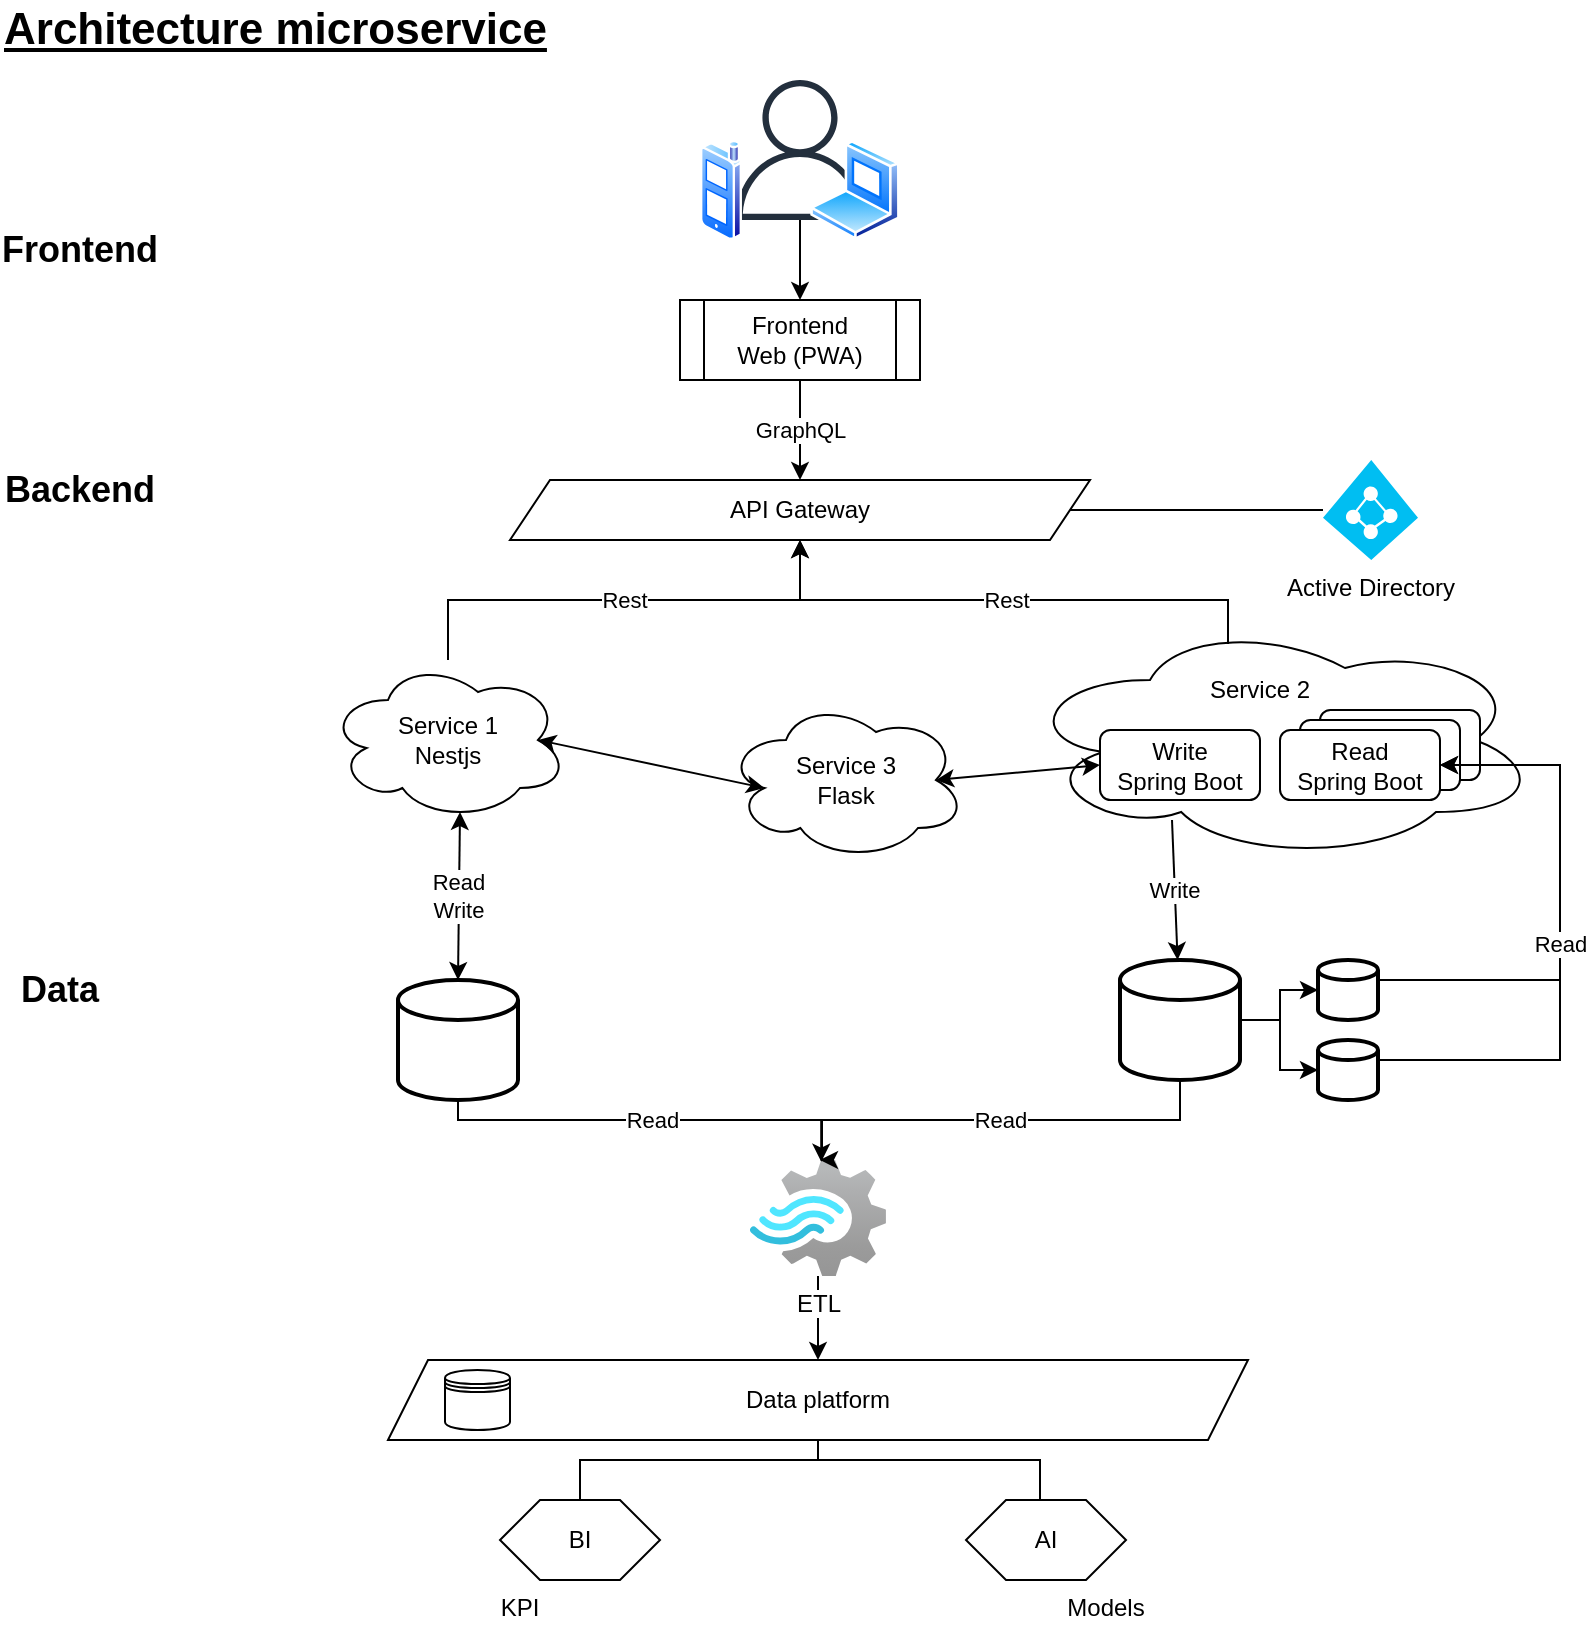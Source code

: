 <mxfile version="21.7.5" type="device">
  <diagram name="Page-1" id="aVjFmrydf4aVU_4HMge4">
    <mxGraphModel dx="1434" dy="771" grid="1" gridSize="10" guides="1" tooltips="1" connect="1" arrows="1" fold="1" page="1" pageScale="1" pageWidth="827" pageHeight="1169" math="0" shadow="0">
      <root>
        <mxCell id="0" />
        <mxCell id="1" parent="0" />
        <mxCell id="lkPDyyA_GnG9NekifaXn-1" value="" style="group" vertex="1" connectable="0" parent="1">
          <mxGeometry x="520" y="330" width="260" height="120" as="geometry" />
        </mxCell>
        <mxCell id="lkPDyyA_GnG9NekifaXn-2" value="" style="ellipse;shape=cloud;whiteSpace=wrap;html=1;" vertex="1" parent="lkPDyyA_GnG9NekifaXn-1">
          <mxGeometry width="260" height="120" as="geometry" />
        </mxCell>
        <mxCell id="lkPDyyA_GnG9NekifaXn-3" value="Write&lt;br&gt;Spring Boot" style="rounded=1;whiteSpace=wrap;html=1;" vertex="1" parent="lkPDyyA_GnG9NekifaXn-1">
          <mxGeometry x="40" y="55" width="80" height="35" as="geometry" />
        </mxCell>
        <mxCell id="lkPDyyA_GnG9NekifaXn-4" value="" style="rounded=1;whiteSpace=wrap;html=1;" vertex="1" parent="lkPDyyA_GnG9NekifaXn-1">
          <mxGeometry x="150" y="45" width="80" height="35" as="geometry" />
        </mxCell>
        <mxCell id="lkPDyyA_GnG9NekifaXn-5" value="" style="rounded=1;whiteSpace=wrap;html=1;" vertex="1" parent="lkPDyyA_GnG9NekifaXn-1">
          <mxGeometry x="140" y="50" width="80" height="35" as="geometry" />
        </mxCell>
        <mxCell id="lkPDyyA_GnG9NekifaXn-6" value="Read&lt;br&gt;Spring Boot" style="rounded=1;whiteSpace=wrap;html=1;" vertex="1" parent="lkPDyyA_GnG9NekifaXn-1">
          <mxGeometry x="130" y="55" width="80" height="35" as="geometry" />
        </mxCell>
        <mxCell id="lkPDyyA_GnG9NekifaXn-7" value="Service 2" style="text;html=1;strokeColor=none;fillColor=none;align=center;verticalAlign=middle;whiteSpace=wrap;rounded=0;" vertex="1" parent="lkPDyyA_GnG9NekifaXn-1">
          <mxGeometry x="90" y="20" width="60" height="30" as="geometry" />
        </mxCell>
        <mxCell id="lkPDyyA_GnG9NekifaXn-8" value="Architecture microservice" style="text;html=1;strokeColor=none;fillColor=none;align=left;verticalAlign=middle;whiteSpace=wrap;rounded=0;fontStyle=5;fontSize=22;" vertex="1" parent="1">
          <mxGeometry x="10" y="20" width="300" height="30" as="geometry" />
        </mxCell>
        <mxCell id="lkPDyyA_GnG9NekifaXn-9" value="" style="group" vertex="1" connectable="0" parent="1">
          <mxGeometry x="360" y="60" width="100" height="80" as="geometry" />
        </mxCell>
        <mxCell id="lkPDyyA_GnG9NekifaXn-10" value="" style="sketch=0;outlineConnect=0;fontColor=#232F3E;gradientColor=none;fillColor=#232F3D;strokeColor=none;dashed=0;verticalLabelPosition=bottom;verticalAlign=top;align=center;html=1;fontSize=12;fontStyle=0;aspect=fixed;pointerEvents=1;shape=mxgraph.aws4.user;" vertex="1" parent="lkPDyyA_GnG9NekifaXn-9">
          <mxGeometry x="15" width="70" height="70" as="geometry" />
        </mxCell>
        <mxCell id="lkPDyyA_GnG9NekifaXn-11" value="" style="image;aspect=fixed;perimeter=ellipsePerimeter;html=1;align=center;shadow=0;dashed=0;spacingTop=3;image=img/lib/active_directory/laptop_client.svg;" vertex="1" parent="lkPDyyA_GnG9NekifaXn-9">
          <mxGeometry x="55" y="30" width="45" height="50" as="geometry" />
        </mxCell>
        <mxCell id="lkPDyyA_GnG9NekifaXn-12" value="" style="image;aspect=fixed;perimeter=ellipsePerimeter;html=1;align=center;shadow=0;dashed=0;spacingTop=3;image=img/lib/active_directory/cell_phone.svg;" vertex="1" parent="lkPDyyA_GnG9NekifaXn-9">
          <mxGeometry y="30" width="21" height="50" as="geometry" />
        </mxCell>
        <mxCell id="lkPDyyA_GnG9NekifaXn-13" value="" style="edgeStyle=orthogonalEdgeStyle;rounded=0;orthogonalLoop=1;jettySize=auto;html=1;entryX=0.5;entryY=0;entryDx=0;entryDy=0;" edge="1" parent="1" source="lkPDyyA_GnG9NekifaXn-10" target="lkPDyyA_GnG9NekifaXn-15">
          <mxGeometry relative="1" as="geometry">
            <mxPoint x="410" y="160" as="targetPoint" />
          </mxGeometry>
        </mxCell>
        <mxCell id="lkPDyyA_GnG9NekifaXn-14" value="GraphQL" style="edgeStyle=orthogonalEdgeStyle;rounded=0;orthogonalLoop=1;jettySize=auto;html=1;" edge="1" parent="1" source="lkPDyyA_GnG9NekifaXn-15" target="lkPDyyA_GnG9NekifaXn-17">
          <mxGeometry relative="1" as="geometry" />
        </mxCell>
        <mxCell id="lkPDyyA_GnG9NekifaXn-15" value="Frontend&lt;br&gt;Web (PWA)" style="shape=process;whiteSpace=wrap;html=1;backgroundOutline=1;" vertex="1" parent="1">
          <mxGeometry x="350" y="170" width="120" height="40" as="geometry" />
        </mxCell>
        <mxCell id="lkPDyyA_GnG9NekifaXn-16" value="" style="edgeStyle=orthogonalEdgeStyle;rounded=0;orthogonalLoop=1;jettySize=auto;html=1;startArrow=none;startFill=0;endArrow=none;endFill=0;" edge="1" parent="1" source="lkPDyyA_GnG9NekifaXn-17" target="lkPDyyA_GnG9NekifaXn-18">
          <mxGeometry relative="1" as="geometry" />
        </mxCell>
        <mxCell id="lkPDyyA_GnG9NekifaXn-17" value="API Gateway" style="shape=parallelogram;perimeter=parallelogramPerimeter;whiteSpace=wrap;html=1;fixedSize=1;" vertex="1" parent="1">
          <mxGeometry x="265" y="260" width="290" height="30" as="geometry" />
        </mxCell>
        <mxCell id="lkPDyyA_GnG9NekifaXn-18" value="Active Directory" style="verticalLabelPosition=bottom;html=1;verticalAlign=top;align=center;strokeColor=none;fillColor=#00BEF2;shape=mxgraph.azure.azure_active_directory;" vertex="1" parent="1">
          <mxGeometry x="671.5" y="250" width="47.5" height="50" as="geometry" />
        </mxCell>
        <mxCell id="lkPDyyA_GnG9NekifaXn-19" value="Rest" style="edgeStyle=orthogonalEdgeStyle;rounded=0;orthogonalLoop=1;jettySize=auto;html=1;" edge="1" parent="1" source="lkPDyyA_GnG9NekifaXn-20" target="lkPDyyA_GnG9NekifaXn-17">
          <mxGeometry relative="1" as="geometry" />
        </mxCell>
        <mxCell id="lkPDyyA_GnG9NekifaXn-20" value="Service 1&lt;br&gt;Nestjs" style="ellipse;shape=cloud;whiteSpace=wrap;html=1;" vertex="1" parent="1">
          <mxGeometry x="174" y="350" width="120" height="80" as="geometry" />
        </mxCell>
        <mxCell id="lkPDyyA_GnG9NekifaXn-21" value="Rest" style="edgeStyle=orthogonalEdgeStyle;rounded=0;orthogonalLoop=1;jettySize=auto;html=1;exitX=0.4;exitY=0.1;exitDx=0;exitDy=0;exitPerimeter=0;" edge="1" parent="1" source="lkPDyyA_GnG9NekifaXn-2" target="lkPDyyA_GnG9NekifaXn-17">
          <mxGeometry relative="1" as="geometry">
            <mxPoint x="594" y="350" as="sourcePoint" />
            <Array as="points">
              <mxPoint x="624" y="320" />
              <mxPoint x="410" y="320" />
            </Array>
          </mxGeometry>
        </mxCell>
        <mxCell id="lkPDyyA_GnG9NekifaXn-22" value="Service 3&lt;br&gt;Flask" style="ellipse;shape=cloud;whiteSpace=wrap;html=1;" vertex="1" parent="1">
          <mxGeometry x="373" y="370" width="120" height="80" as="geometry" />
        </mxCell>
        <mxCell id="lkPDyyA_GnG9NekifaXn-23" value="" style="endArrow=classic;startArrow=classic;html=1;rounded=0;entryX=0.875;entryY=0.5;entryDx=0;entryDy=0;entryPerimeter=0;exitX=0.16;exitY=0.55;exitDx=0;exitDy=0;exitPerimeter=0;" edge="1" parent="1" source="lkPDyyA_GnG9NekifaXn-22" target="lkPDyyA_GnG9NekifaXn-20">
          <mxGeometry width="50" height="50" relative="1" as="geometry">
            <mxPoint x="380" y="390" as="sourcePoint" />
            <mxPoint x="440" y="580" as="targetPoint" />
          </mxGeometry>
        </mxCell>
        <mxCell id="lkPDyyA_GnG9NekifaXn-24" value="" style="endArrow=classic;startArrow=classic;html=1;rounded=0;entryX=0;entryY=0.5;entryDx=0;entryDy=0;exitX=0.875;exitY=0.5;exitDx=0;exitDy=0;exitPerimeter=0;" edge="1" parent="1" source="lkPDyyA_GnG9NekifaXn-22" target="lkPDyyA_GnG9NekifaXn-3">
          <mxGeometry width="50" height="50" relative="1" as="geometry">
            <mxPoint x="408" y="478" as="sourcePoint" />
            <mxPoint x="553.2" y="394" as="targetPoint" />
          </mxGeometry>
        </mxCell>
        <mxCell id="lkPDyyA_GnG9NekifaXn-25" value="" style="edgeStyle=orthogonalEdgeStyle;rounded=0;orthogonalLoop=1;jettySize=auto;html=1;" edge="1" parent="1" source="lkPDyyA_GnG9NekifaXn-27" target="lkPDyyA_GnG9NekifaXn-31">
          <mxGeometry relative="1" as="geometry" />
        </mxCell>
        <mxCell id="lkPDyyA_GnG9NekifaXn-26" value="Write" style="rounded=0;orthogonalLoop=1;jettySize=auto;html=1;endArrow=none;endFill=0;startArrow=classic;startFill=1;" edge="1" parent="1" source="lkPDyyA_GnG9NekifaXn-27">
          <mxGeometry relative="1" as="geometry">
            <mxPoint x="595.999" y="429.978" as="targetPoint" />
          </mxGeometry>
        </mxCell>
        <mxCell id="lkPDyyA_GnG9NekifaXn-27" value="" style="strokeWidth=2;html=1;shape=mxgraph.flowchart.database;whiteSpace=wrap;" vertex="1" parent="1">
          <mxGeometry x="570" y="500" width="60" height="60" as="geometry" />
        </mxCell>
        <mxCell id="lkPDyyA_GnG9NekifaXn-28" value="" style="edgeStyle=orthogonalEdgeStyle;rounded=0;orthogonalLoop=1;jettySize=auto;html=1;entryX=1;entryY=0.5;entryDx=0;entryDy=0;" edge="1" parent="1" source="lkPDyyA_GnG9NekifaXn-29" target="lkPDyyA_GnG9NekifaXn-6">
          <mxGeometry relative="1" as="geometry">
            <mxPoint x="639" y="390" as="targetPoint" />
            <Array as="points">
              <mxPoint x="790" y="510" />
              <mxPoint x="790" y="403" />
            </Array>
          </mxGeometry>
        </mxCell>
        <mxCell id="lkPDyyA_GnG9NekifaXn-29" value="" style="strokeWidth=2;html=1;shape=mxgraph.flowchart.database;whiteSpace=wrap;" vertex="1" parent="1">
          <mxGeometry x="669" y="500" width="30" height="30" as="geometry" />
        </mxCell>
        <mxCell id="lkPDyyA_GnG9NekifaXn-30" value="Read" style="edgeStyle=orthogonalEdgeStyle;rounded=0;orthogonalLoop=1;jettySize=auto;html=1;entryX=1;entryY=0.5;entryDx=0;entryDy=0;" edge="1" parent="1" source="lkPDyyA_GnG9NekifaXn-31" target="lkPDyyA_GnG9NekifaXn-6">
          <mxGeometry relative="1" as="geometry">
            <mxPoint x="639" y="390" as="targetPoint" />
            <Array as="points">
              <mxPoint x="790" y="550" />
              <mxPoint x="790" y="403" />
            </Array>
          </mxGeometry>
        </mxCell>
        <mxCell id="lkPDyyA_GnG9NekifaXn-31" value="" style="strokeWidth=2;html=1;shape=mxgraph.flowchart.database;whiteSpace=wrap;" vertex="1" parent="1">
          <mxGeometry x="669" y="540" width="30" height="30" as="geometry" />
        </mxCell>
        <mxCell id="lkPDyyA_GnG9NekifaXn-32" value="" style="edgeStyle=orthogonalEdgeStyle;rounded=0;orthogonalLoop=1;jettySize=auto;html=1;exitX=1;exitY=0.5;exitDx=0;exitDy=0;exitPerimeter=0;entryX=0;entryY=0.5;entryDx=0;entryDy=0;entryPerimeter=0;" edge="1" parent="1" source="lkPDyyA_GnG9NekifaXn-27" target="lkPDyyA_GnG9NekifaXn-29">
          <mxGeometry relative="1" as="geometry">
            <mxPoint x="640" y="540" as="sourcePoint" />
            <mxPoint x="679" y="565" as="targetPoint" />
          </mxGeometry>
        </mxCell>
        <mxCell id="lkPDyyA_GnG9NekifaXn-33" value="" style="strokeWidth=2;html=1;shape=mxgraph.flowchart.database;whiteSpace=wrap;" vertex="1" parent="1">
          <mxGeometry x="209" y="510" width="60" height="60" as="geometry" />
        </mxCell>
        <mxCell id="lkPDyyA_GnG9NekifaXn-34" value="Read&lt;br&gt;Write" style="endArrow=classic;startArrow=classic;html=1;rounded=0;entryX=0.55;entryY=0.95;entryDx=0;entryDy=0;entryPerimeter=0;exitX=0.5;exitY=0;exitDx=0;exitDy=0;exitPerimeter=0;" edge="1" parent="1" source="lkPDyyA_GnG9NekifaXn-33" target="lkPDyyA_GnG9NekifaXn-20">
          <mxGeometry width="50" height="50" relative="1" as="geometry">
            <mxPoint x="408" y="478" as="sourcePoint" />
            <mxPoint x="356" y="436" as="targetPoint" />
            <Array as="points" />
          </mxGeometry>
        </mxCell>
        <mxCell id="lkPDyyA_GnG9NekifaXn-35" value="" style="rounded=0;orthogonalLoop=1;jettySize=auto;html=1;" edge="1" parent="1" source="lkPDyyA_GnG9NekifaXn-36" target="lkPDyyA_GnG9NekifaXn-40">
          <mxGeometry relative="1" as="geometry" />
        </mxCell>
        <mxCell id="lkPDyyA_GnG9NekifaXn-36" value="ETL" style="image;aspect=fixed;html=1;points=[];align=center;fontSize=12;image=img/lib/azure2/analytics/Stream_Analytics_Jobs.svg;" vertex="1" parent="1">
          <mxGeometry x="385" y="600" width="68" height="58.0" as="geometry" />
        </mxCell>
        <mxCell id="lkPDyyA_GnG9NekifaXn-37" value="Read" style="edgeStyle=orthogonalEdgeStyle;rounded=0;orthogonalLoop=1;jettySize=auto;html=1;exitX=0.5;exitY=1;exitDx=0;exitDy=0;exitPerimeter=0;entryX=0.524;entryY=0.015;entryDx=0;entryDy=0;entryPerimeter=0;" edge="1" parent="1" source="lkPDyyA_GnG9NekifaXn-27" target="lkPDyyA_GnG9NekifaXn-36">
          <mxGeometry relative="1" as="geometry">
            <mxPoint x="640" y="520" as="sourcePoint" />
            <mxPoint x="679" y="505" as="targetPoint" />
          </mxGeometry>
        </mxCell>
        <mxCell id="lkPDyyA_GnG9NekifaXn-38" value="Read" style="edgeStyle=orthogonalEdgeStyle;rounded=0;orthogonalLoop=1;jettySize=auto;html=1;exitX=0.5;exitY=1;exitDx=0;exitDy=0;exitPerimeter=0;" edge="1" parent="1" source="lkPDyyA_GnG9NekifaXn-33">
          <mxGeometry relative="1" as="geometry">
            <mxPoint x="610" y="550" as="sourcePoint" />
            <mxPoint x="420" y="600" as="targetPoint" />
            <Array as="points">
              <mxPoint x="239" y="580" />
              <mxPoint x="421" y="580" />
            </Array>
          </mxGeometry>
        </mxCell>
        <mxCell id="lkPDyyA_GnG9NekifaXn-39" value="" style="group" vertex="1" connectable="0" parent="1">
          <mxGeometry x="204" y="700" width="430" height="40" as="geometry" />
        </mxCell>
        <mxCell id="lkPDyyA_GnG9NekifaXn-40" value="Data platform" style="shape=parallelogram;perimeter=parallelogramPerimeter;whiteSpace=wrap;html=1;fixedSize=1;" vertex="1" parent="lkPDyyA_GnG9NekifaXn-39">
          <mxGeometry width="430" height="40" as="geometry" />
        </mxCell>
        <mxCell id="lkPDyyA_GnG9NekifaXn-41" value="" style="shape=datastore;whiteSpace=wrap;html=1;" vertex="1" parent="lkPDyyA_GnG9NekifaXn-39">
          <mxGeometry x="28.5" y="5" width="32.5" height="30" as="geometry" />
        </mxCell>
        <mxCell id="lkPDyyA_GnG9NekifaXn-42" value="AI" style="shape=hexagon;perimeter=hexagonPerimeter2;whiteSpace=wrap;html=1;fixedSize=1;" vertex="1" parent="1">
          <mxGeometry x="493" y="770" width="80" height="40" as="geometry" />
        </mxCell>
        <mxCell id="lkPDyyA_GnG9NekifaXn-43" value="BI" style="shape=hexagon;perimeter=hexagonPerimeter2;whiteSpace=wrap;html=1;fixedSize=1;" vertex="1" parent="1">
          <mxGeometry x="260" y="770" width="80" height="40" as="geometry" />
        </mxCell>
        <mxCell id="lkPDyyA_GnG9NekifaXn-44" value="" style="edgeStyle=orthogonalEdgeStyle;rounded=0;orthogonalLoop=1;jettySize=auto;html=1;exitX=0.5;exitY=1;exitDx=0;exitDy=0;entryX=0.5;entryY=0;entryDx=0;entryDy=0;endArrow=none;endFill=0;" edge="1" parent="1" source="lkPDyyA_GnG9NekifaXn-40" target="lkPDyyA_GnG9NekifaXn-43">
          <mxGeometry relative="1" as="geometry">
            <mxPoint x="249" y="560" as="sourcePoint" />
            <mxPoint x="430" y="610" as="targetPoint" />
            <Array as="points">
              <mxPoint x="419" y="750" />
              <mxPoint x="300" y="750" />
            </Array>
          </mxGeometry>
        </mxCell>
        <mxCell id="lkPDyyA_GnG9NekifaXn-45" value="" style="edgeStyle=orthogonalEdgeStyle;rounded=0;orthogonalLoop=1;jettySize=auto;html=1;exitX=0.5;exitY=1;exitDx=0;exitDy=0;entryX=0.5;entryY=0;entryDx=0;entryDy=0;endArrow=none;endFill=0;" edge="1" parent="1" source="lkPDyyA_GnG9NekifaXn-40" target="lkPDyyA_GnG9NekifaXn-42">
          <mxGeometry relative="1" as="geometry">
            <mxPoint x="429" y="750" as="sourcePoint" />
            <mxPoint x="340" y="780" as="targetPoint" />
            <Array as="points">
              <mxPoint x="419" y="750" />
              <mxPoint x="530" y="750" />
              <mxPoint x="530" y="770" />
            </Array>
          </mxGeometry>
        </mxCell>
        <mxCell id="lkPDyyA_GnG9NekifaXn-46" value="Models" style="text;strokeColor=none;fillColor=none;align=center;verticalAlign=middle;spacingLeft=4;spacingRight=4;overflow=hidden;points=[[0,0.5],[1,0.5]];portConstraint=eastwest;rotatable=0;whiteSpace=wrap;html=1;" vertex="1" parent="1">
          <mxGeometry x="523" y="809" width="80" height="30" as="geometry" />
        </mxCell>
        <mxCell id="lkPDyyA_GnG9NekifaXn-47" value="KPI" style="text;strokeColor=none;fillColor=none;align=center;verticalAlign=middle;spacingLeft=4;spacingRight=4;overflow=hidden;points=[[0,0.5],[1,0.5]];portConstraint=eastwest;rotatable=0;whiteSpace=wrap;html=1;" vertex="1" parent="1">
          <mxGeometry x="230" y="809" width="80" height="30" as="geometry" />
        </mxCell>
        <mxCell id="lkPDyyA_GnG9NekifaXn-48" value="Data" style="text;html=1;strokeColor=none;fillColor=none;align=center;verticalAlign=middle;whiteSpace=wrap;rounded=0;fontStyle=1;fontSize=18;" vertex="1" parent="1">
          <mxGeometry x="10" y="500" width="60" height="30" as="geometry" />
        </mxCell>
        <mxCell id="lkPDyyA_GnG9NekifaXn-49" value="Backend" style="text;html=1;strokeColor=none;fillColor=none;align=center;verticalAlign=middle;whiteSpace=wrap;rounded=0;fontStyle=1;fontSize=18;" vertex="1" parent="1">
          <mxGeometry x="10" y="250" width="80" height="30" as="geometry" />
        </mxCell>
        <mxCell id="lkPDyyA_GnG9NekifaXn-50" value="Frontend" style="text;html=1;strokeColor=none;fillColor=none;align=center;verticalAlign=middle;whiteSpace=wrap;rounded=0;fontStyle=1;fontSize=18;" vertex="1" parent="1">
          <mxGeometry x="10" y="130" width="80" height="30" as="geometry" />
        </mxCell>
      </root>
    </mxGraphModel>
  </diagram>
</mxfile>
